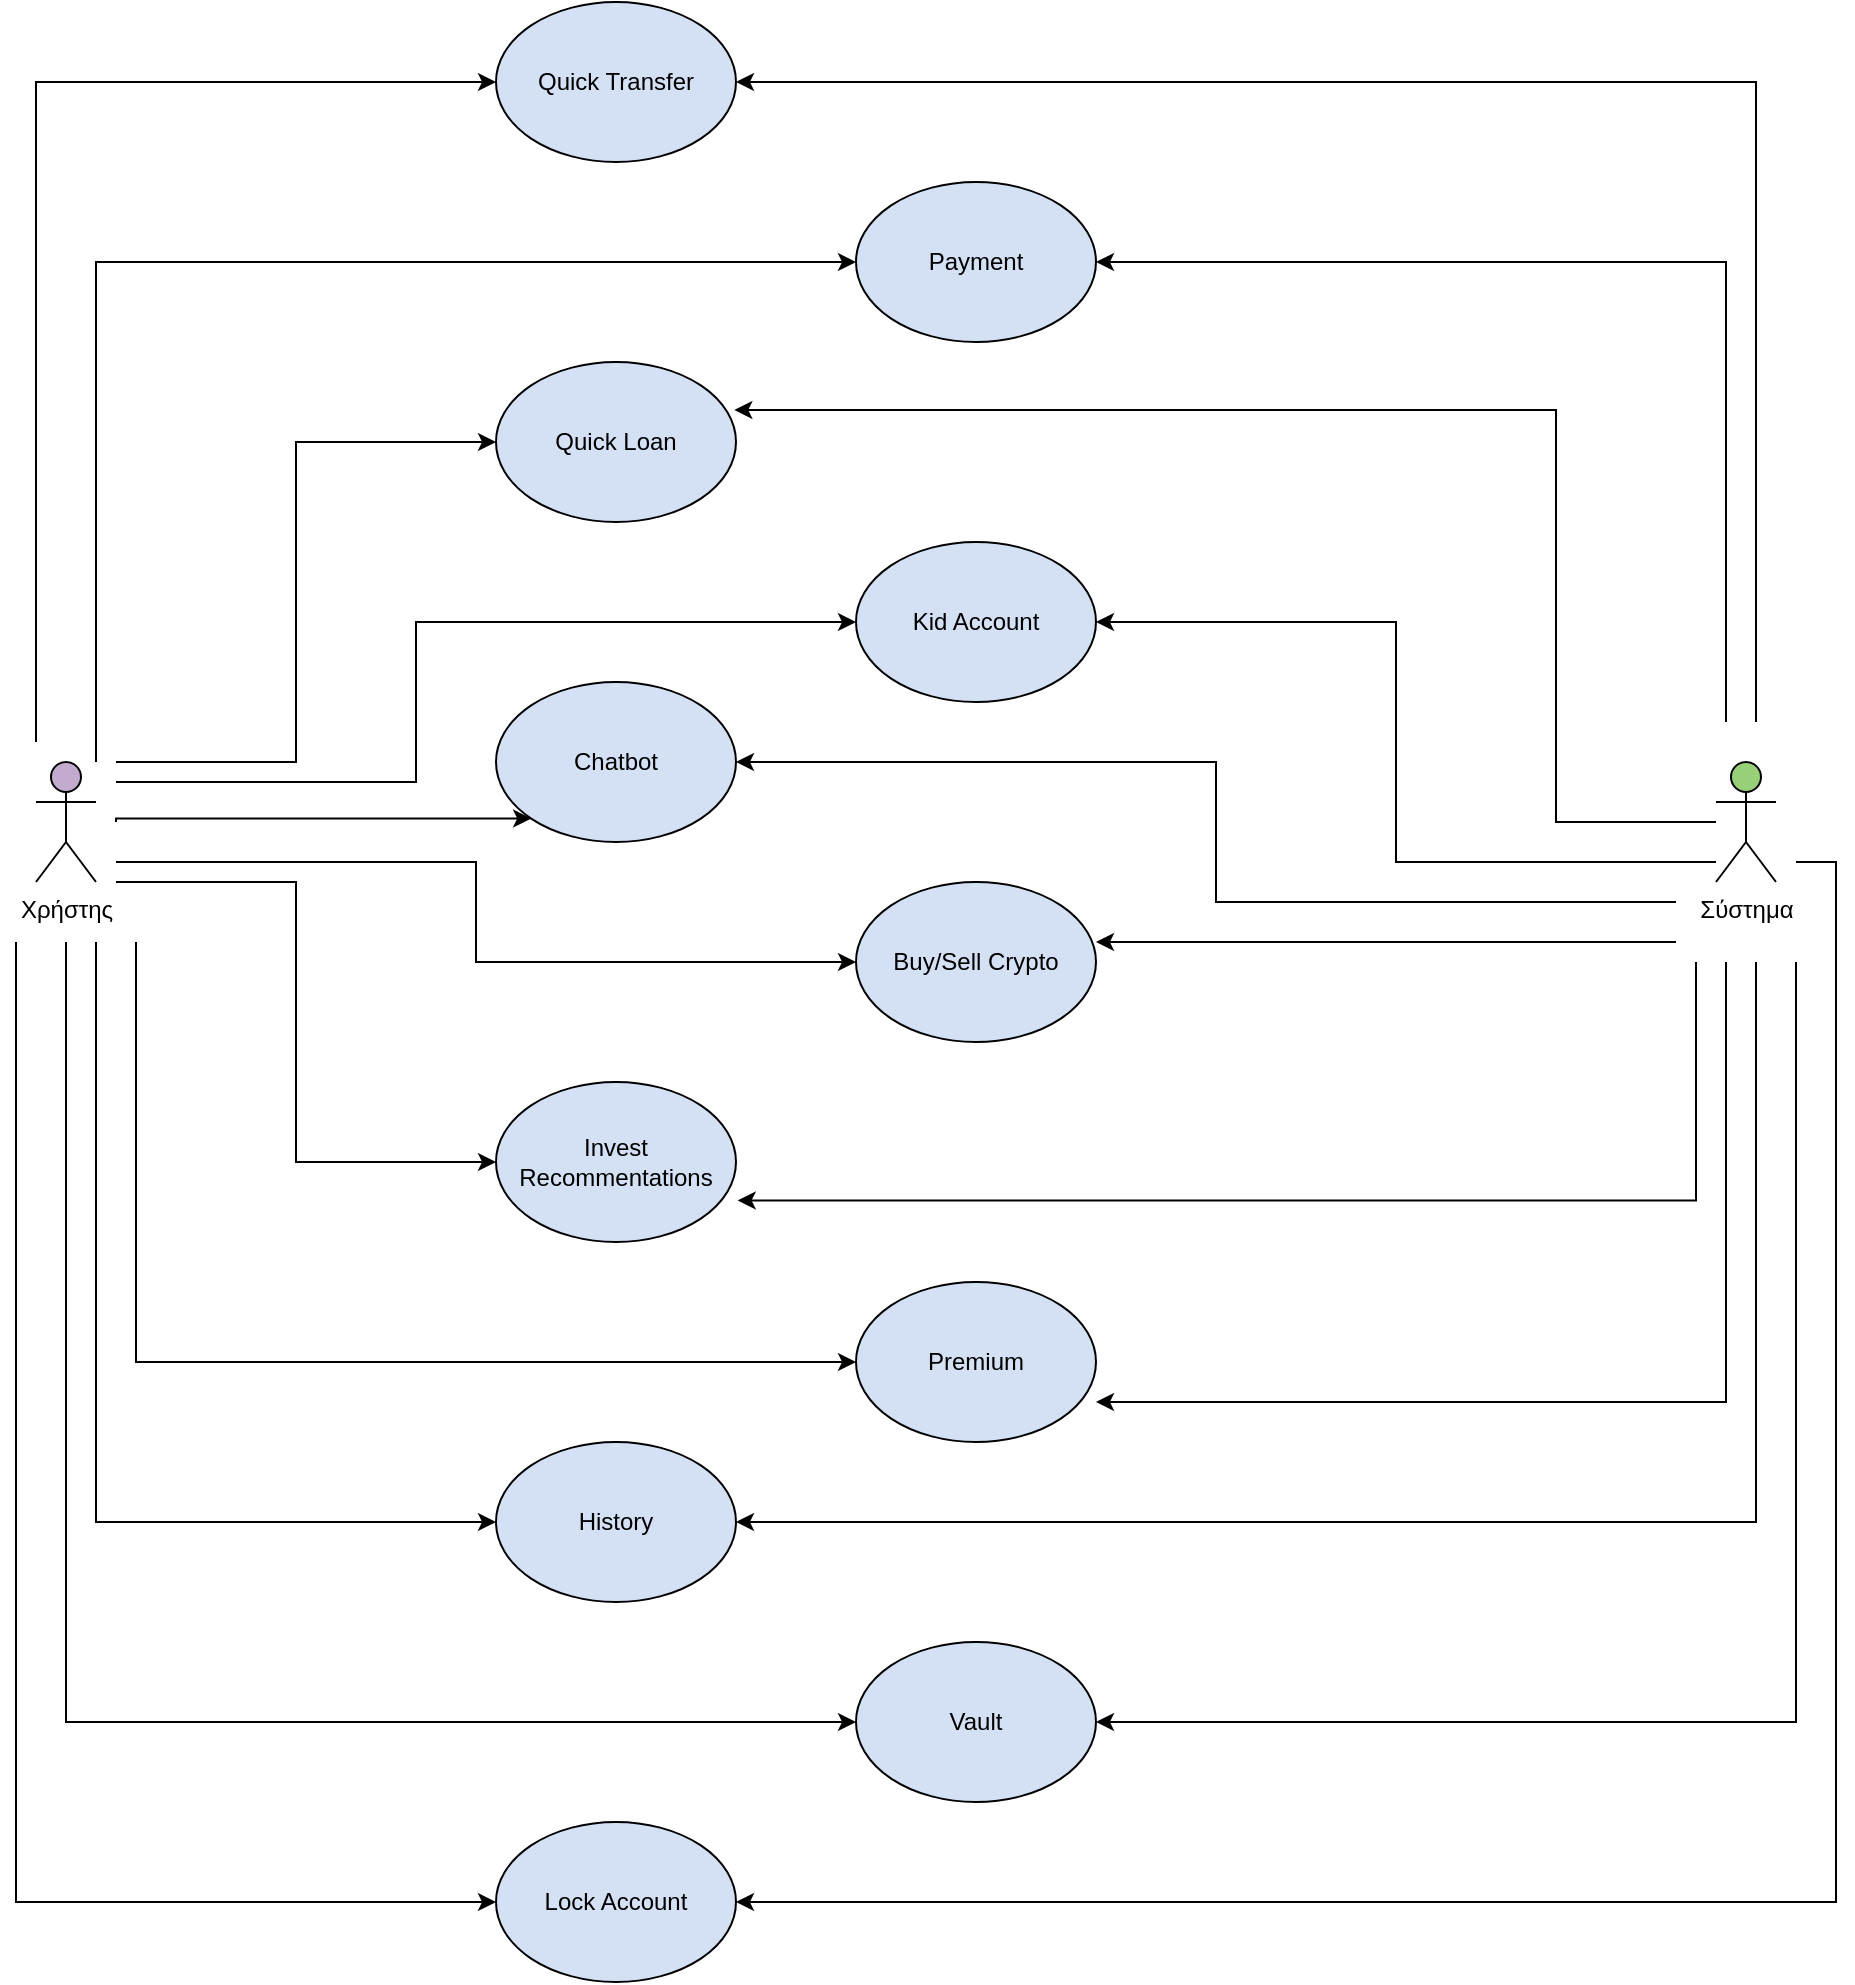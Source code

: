 <mxfile version="19.0.2" type="device"><diagram id="tTqZAWidjA1LK-v7H9y1" name="Page-1"><mxGraphModel dx="1276" dy="1494" grid="0" gridSize="10" guides="1" tooltips="1" connect="1" arrows="1" fold="1" page="0" pageScale="1" pageWidth="827" pageHeight="1169" background="#ffffff" math="0" shadow="0"><root><mxCell id="0"/><mxCell id="1" parent="0"/><mxCell id="46X_DBPUV-AHtMJHu4TY-25" value="Buy/Sell Crypto" style="ellipse;whiteSpace=wrap;html=1;fillColor=#D4E1F5;" vertex="1" parent="1"><mxGeometry x="1580" y="330" width="120" height="80" as="geometry"/></mxCell><mxCell id="46X_DBPUV-AHtMJHu4TY-26" value="Chatbot" style="ellipse;whiteSpace=wrap;html=1;fillColor=#D4E1F5;" vertex="1" parent="1"><mxGeometry x="1400" y="230" width="120" height="80" as="geometry"/></mxCell><mxCell id="46X_DBPUV-AHtMJHu4TY-27" value="Premium" style="ellipse;whiteSpace=wrap;html=1;fillColor=#D4E1F5;" vertex="1" parent="1"><mxGeometry x="1580" y="530" width="120" height="80" as="geometry"/></mxCell><mxCell id="46X_DBPUV-AHtMJHu4TY-28" value="Kid Account" style="ellipse;whiteSpace=wrap;html=1;fillColor=#D4E1F5;" vertex="1" parent="1"><mxGeometry x="1580" y="160" width="120" height="80" as="geometry"/></mxCell><mxCell id="46X_DBPUV-AHtMJHu4TY-29" value="Invest Recommentations" style="ellipse;whiteSpace=wrap;html=1;fillColor=#D4E1F5;" vertex="1" parent="1"><mxGeometry x="1400" y="430" width="120" height="80" as="geometry"/></mxCell><mxCell id="46X_DBPUV-AHtMJHu4TY-30" value="Lock Account" style="ellipse;whiteSpace=wrap;html=1;fillColor=#D4E1F5;" vertex="1" parent="1"><mxGeometry x="1400" y="800" width="120" height="80" as="geometry"/></mxCell><mxCell id="46X_DBPUV-AHtMJHu4TY-31" value="Quick Loan" style="ellipse;whiteSpace=wrap;html=1;fillColor=#D4E1F5;" vertex="1" parent="1"><mxGeometry x="1400" y="70" width="120" height="80" as="geometry"/></mxCell><mxCell id="46X_DBPUV-AHtMJHu4TY-32" value="Vault" style="ellipse;whiteSpace=wrap;html=1;fillColor=#D4E1F5;" vertex="1" parent="1"><mxGeometry x="1580" y="710" width="120" height="80" as="geometry"/></mxCell><mxCell id="46X_DBPUV-AHtMJHu4TY-33" value="Payment" style="ellipse;whiteSpace=wrap;html=1;fillColor=#D4E1F5;" vertex="1" parent="1"><mxGeometry x="1580" y="-20" width="120" height="80" as="geometry"/></mxCell><mxCell id="46X_DBPUV-AHtMJHu4TY-34" value="History" style="ellipse;whiteSpace=wrap;html=1;fillColor=#D4E1F5;" vertex="1" parent="1"><mxGeometry x="1400" y="610" width="120" height="80" as="geometry"/></mxCell><mxCell id="46X_DBPUV-AHtMJHu4TY-35" value="Quick Transfer" style="ellipse;whiteSpace=wrap;html=1;fillColor=#D4E1F5;" vertex="1" parent="1"><mxGeometry x="1400" y="-110" width="120" height="80" as="geometry"/></mxCell><mxCell id="46X_DBPUV-AHtMJHu4TY-39" style="edgeStyle=orthogonalEdgeStyle;rounded=0;orthogonalLoop=1;jettySize=auto;html=1;" edge="1" parent="1" target="46X_DBPUV-AHtMJHu4TY-35"><mxGeometry relative="1" as="geometry"><mxPoint x="1170" y="260" as="sourcePoint"/><Array as="points"><mxPoint x="1170" y="260"/><mxPoint x="1170" y="-70"/></Array></mxGeometry></mxCell><mxCell id="46X_DBPUV-AHtMJHu4TY-40" style="edgeStyle=orthogonalEdgeStyle;rounded=0;orthogonalLoop=1;jettySize=auto;html=1;entryX=0;entryY=0.5;entryDx=0;entryDy=0;" edge="1" parent="1" target="46X_DBPUV-AHtMJHu4TY-31"><mxGeometry relative="1" as="geometry"><mxPoint x="1210" y="270" as="sourcePoint"/><Array as="points"><mxPoint x="1300" y="270"/><mxPoint x="1300" y="110"/></Array></mxGeometry></mxCell><mxCell id="46X_DBPUV-AHtMJHu4TY-41" style="edgeStyle=orthogonalEdgeStyle;rounded=0;orthogonalLoop=1;jettySize=auto;html=1;entryX=0;entryY=1;entryDx=0;entryDy=0;" edge="1" parent="1" target="46X_DBPUV-AHtMJHu4TY-26"><mxGeometry relative="1" as="geometry"><mxPoint x="1210" y="300" as="sourcePoint"/><Array as="points"><mxPoint x="1210" y="298"/></Array></mxGeometry></mxCell><mxCell id="46X_DBPUV-AHtMJHu4TY-42" style="edgeStyle=orthogonalEdgeStyle;rounded=0;orthogonalLoop=1;jettySize=auto;html=1;entryX=0;entryY=0.5;entryDx=0;entryDy=0;" edge="1" parent="1" target="46X_DBPUV-AHtMJHu4TY-29"><mxGeometry relative="1" as="geometry"><mxPoint x="1210" y="330" as="sourcePoint"/><Array as="points"><mxPoint x="1300" y="330"/><mxPoint x="1300" y="470"/></Array></mxGeometry></mxCell><mxCell id="46X_DBPUV-AHtMJHu4TY-44" style="edgeStyle=orthogonalEdgeStyle;rounded=0;orthogonalLoop=1;jettySize=auto;html=1;entryX=0;entryY=0.5;entryDx=0;entryDy=0;" edge="1" parent="1" target="46X_DBPUV-AHtMJHu4TY-30"><mxGeometry relative="1" as="geometry"><mxPoint x="1160" y="360" as="sourcePoint"/><Array as="points"><mxPoint x="1160" y="360"/><mxPoint x="1160" y="840"/></Array></mxGeometry></mxCell><mxCell id="46X_DBPUV-AHtMJHu4TY-45" style="edgeStyle=orthogonalEdgeStyle;rounded=0;orthogonalLoop=1;jettySize=auto;html=1;" edge="1" parent="1"><mxGeometry relative="1" as="geometry"><mxPoint x="1200" y="360" as="sourcePoint"/><mxPoint x="1400" y="650" as="targetPoint"/><Array as="points"><mxPoint x="1200" y="650"/></Array></mxGeometry></mxCell><mxCell id="46X_DBPUV-AHtMJHu4TY-46" style="edgeStyle=orthogonalEdgeStyle;rounded=0;orthogonalLoop=1;jettySize=auto;html=1;" edge="1" parent="1" source="46X_DBPUV-AHtMJHu4TY-36" target="46X_DBPUV-AHtMJHu4TY-33"><mxGeometry relative="1" as="geometry"><Array as="points"><mxPoint x="1200" y="20"/></Array></mxGeometry></mxCell><mxCell id="46X_DBPUV-AHtMJHu4TY-47" style="edgeStyle=orthogonalEdgeStyle;rounded=0;orthogonalLoop=1;jettySize=auto;html=1;entryX=0;entryY=0.5;entryDx=0;entryDy=0;" edge="1" parent="1" target="46X_DBPUV-AHtMJHu4TY-28"><mxGeometry relative="1" as="geometry"><mxPoint x="1210" y="280" as="sourcePoint"/><Array as="points"><mxPoint x="1360" y="280"/><mxPoint x="1360" y="200"/></Array></mxGeometry></mxCell><mxCell id="46X_DBPUV-AHtMJHu4TY-48" style="edgeStyle=orthogonalEdgeStyle;rounded=0;orthogonalLoop=1;jettySize=auto;html=1;" edge="1" parent="1" target="46X_DBPUV-AHtMJHu4TY-25"><mxGeometry relative="1" as="geometry"><mxPoint x="1210" y="320" as="sourcePoint"/><Array as="points"><mxPoint x="1390" y="320"/><mxPoint x="1390" y="370"/></Array></mxGeometry></mxCell><mxCell id="46X_DBPUV-AHtMJHu4TY-49" style="edgeStyle=orthogonalEdgeStyle;rounded=0;orthogonalLoop=1;jettySize=auto;html=1;entryX=0;entryY=0.5;entryDx=0;entryDy=0;" edge="1" parent="1" target="46X_DBPUV-AHtMJHu4TY-27"><mxGeometry relative="1" as="geometry"><mxPoint x="1220" y="360" as="sourcePoint"/><Array as="points"><mxPoint x="1220" y="570"/></Array></mxGeometry></mxCell><mxCell id="46X_DBPUV-AHtMJHu4TY-50" style="edgeStyle=orthogonalEdgeStyle;rounded=0;orthogonalLoop=1;jettySize=auto;html=1;entryX=0;entryY=0.5;entryDx=0;entryDy=0;" edge="1" parent="1" target="46X_DBPUV-AHtMJHu4TY-32"><mxGeometry relative="1" as="geometry"><mxPoint x="1185" y="360" as="sourcePoint"/><Array as="points"><mxPoint x="1185" y="750"/></Array></mxGeometry></mxCell><mxCell id="46X_DBPUV-AHtMJHu4TY-36" value="Χρήστης" style="shape=umlActor;verticalLabelPosition=bottom;verticalAlign=top;html=1;outlineConnect=0;fillColor=#C3ABD0;" vertex="1" parent="1"><mxGeometry x="1170" y="270" width="30" height="60" as="geometry"/></mxCell><mxCell id="46X_DBPUV-AHtMJHu4TY-51" style="edgeStyle=orthogonalEdgeStyle;rounded=0;orthogonalLoop=1;jettySize=auto;html=1;" edge="1" parent="1"><mxGeometry relative="1" as="geometry"><mxPoint x="1990" y="360" as="sourcePoint"/><mxPoint x="1700" y="360" as="targetPoint"/><Array as="points"><mxPoint x="1990" y="360"/><mxPoint x="1700" y="360"/></Array></mxGeometry></mxCell><mxCell id="46X_DBPUV-AHtMJHu4TY-52" style="edgeStyle=orthogonalEdgeStyle;rounded=0;orthogonalLoop=1;jettySize=auto;html=1;entryX=1;entryY=0.5;entryDx=0;entryDy=0;" edge="1" parent="1" target="46X_DBPUV-AHtMJHu4TY-26"><mxGeometry relative="1" as="geometry"><mxPoint x="1990" y="340" as="sourcePoint"/><Array as="points"><mxPoint x="1760" y="340"/><mxPoint x="1760" y="270"/></Array></mxGeometry></mxCell><mxCell id="46X_DBPUV-AHtMJHu4TY-53" style="edgeStyle=orthogonalEdgeStyle;rounded=0;orthogonalLoop=1;jettySize=auto;html=1;entryX=1;entryY=0.5;entryDx=0;entryDy=0;" edge="1" parent="1" source="46X_DBPUV-AHtMJHu4TY-37" target="46X_DBPUV-AHtMJHu4TY-28"><mxGeometry relative="1" as="geometry"><Array as="points"><mxPoint x="1850" y="320"/><mxPoint x="1850" y="200"/></Array></mxGeometry></mxCell><mxCell id="46X_DBPUV-AHtMJHu4TY-54" style="edgeStyle=orthogonalEdgeStyle;rounded=0;orthogonalLoop=1;jettySize=auto;html=1;entryX=0.993;entryY=0.3;entryDx=0;entryDy=0;entryPerimeter=0;" edge="1" parent="1" source="46X_DBPUV-AHtMJHu4TY-37" target="46X_DBPUV-AHtMJHu4TY-31"><mxGeometry relative="1" as="geometry"><Array as="points"><mxPoint x="2015" y="300"/><mxPoint x="1930" y="300"/><mxPoint x="1930" y="94"/></Array></mxGeometry></mxCell><mxCell id="46X_DBPUV-AHtMJHu4TY-55" style="edgeStyle=orthogonalEdgeStyle;rounded=0;orthogonalLoop=1;jettySize=auto;html=1;entryX=1;entryY=0.5;entryDx=0;entryDy=0;" edge="1" parent="1" target="46X_DBPUV-AHtMJHu4TY-33"><mxGeometry relative="1" as="geometry"><mxPoint x="2015" y="250" as="sourcePoint"/><Array as="points"><mxPoint x="2015" y="20"/></Array></mxGeometry></mxCell><mxCell id="46X_DBPUV-AHtMJHu4TY-56" style="edgeStyle=orthogonalEdgeStyle;rounded=0;orthogonalLoop=1;jettySize=auto;html=1;entryX=1;entryY=0.5;entryDx=0;entryDy=0;" edge="1" parent="1" target="46X_DBPUV-AHtMJHu4TY-35"><mxGeometry relative="1" as="geometry"><mxPoint x="2030" y="250" as="sourcePoint"/><Array as="points"><mxPoint x="2030" y="-70"/></Array></mxGeometry></mxCell><mxCell id="46X_DBPUV-AHtMJHu4TY-57" style="edgeStyle=orthogonalEdgeStyle;rounded=0;orthogonalLoop=1;jettySize=auto;html=1;entryX=1.007;entryY=0.74;entryDx=0;entryDy=0;entryPerimeter=0;" edge="1" parent="1" target="46X_DBPUV-AHtMJHu4TY-29"><mxGeometry relative="1" as="geometry"><mxPoint x="2000" y="370" as="sourcePoint"/><Array as="points"><mxPoint x="2000" y="489"/></Array></mxGeometry></mxCell><mxCell id="46X_DBPUV-AHtMJHu4TY-58" style="edgeStyle=orthogonalEdgeStyle;rounded=0;orthogonalLoop=1;jettySize=auto;html=1;entryX=1;entryY=0.75;entryDx=0;entryDy=0;entryPerimeter=0;" edge="1" parent="1" target="46X_DBPUV-AHtMJHu4TY-27"><mxGeometry relative="1" as="geometry"><mxPoint x="2015" y="370" as="sourcePoint"/><Array as="points"><mxPoint x="2015" y="590"/></Array></mxGeometry></mxCell><mxCell id="46X_DBPUV-AHtMJHu4TY-59" style="edgeStyle=orthogonalEdgeStyle;rounded=0;orthogonalLoop=1;jettySize=auto;html=1;entryX=1;entryY=0.5;entryDx=0;entryDy=0;" edge="1" parent="1" target="46X_DBPUV-AHtMJHu4TY-34"><mxGeometry relative="1" as="geometry"><mxPoint x="2030" y="370" as="sourcePoint"/><Array as="points"><mxPoint x="2030" y="650"/></Array></mxGeometry></mxCell><mxCell id="46X_DBPUV-AHtMJHu4TY-60" style="edgeStyle=orthogonalEdgeStyle;rounded=0;orthogonalLoop=1;jettySize=auto;html=1;" edge="1" parent="1" target="46X_DBPUV-AHtMJHu4TY-32"><mxGeometry relative="1" as="geometry"><mxPoint x="2050" y="370" as="sourcePoint"/><Array as="points"><mxPoint x="2050" y="750"/></Array></mxGeometry></mxCell><mxCell id="46X_DBPUV-AHtMJHu4TY-61" style="edgeStyle=orthogonalEdgeStyle;rounded=0;orthogonalLoop=1;jettySize=auto;html=1;entryX=1;entryY=0.5;entryDx=0;entryDy=0;" edge="1" parent="1" target="46X_DBPUV-AHtMJHu4TY-30"><mxGeometry relative="1" as="geometry"><mxPoint x="2050" y="320" as="sourcePoint"/><Array as="points"><mxPoint x="2070" y="840"/></Array></mxGeometry></mxCell><mxCell id="46X_DBPUV-AHtMJHu4TY-37" value="Σύστημα" style="shape=umlActor;verticalLabelPosition=bottom;verticalAlign=top;html=1;outlineConnect=0;fillColor=#97D077;" vertex="1" parent="1"><mxGeometry x="2010" y="270" width="30" height="60" as="geometry"/></mxCell></root></mxGraphModel></diagram></mxfile>